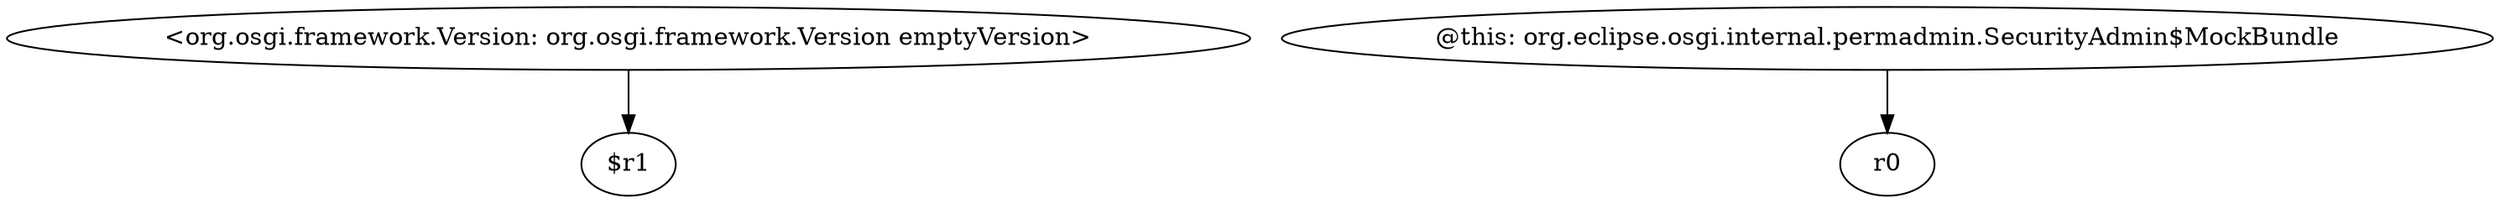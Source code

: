 digraph g {
0[label="<org.osgi.framework.Version: org.osgi.framework.Version emptyVersion>"]
1[label="$r1"]
0->1[label=""]
2[label="@this: org.eclipse.osgi.internal.permadmin.SecurityAdmin$MockBundle"]
3[label="r0"]
2->3[label=""]
}